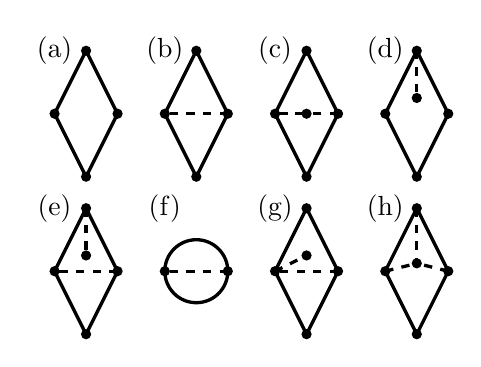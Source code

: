 \begin{tikzpicture}[scale=0.4]
    \newcommand*{\defcoords}{
        \coordinate (p0) at (1, 0){};
        \coordinate (p1) at (0, 2){};
        \coordinate (p2) at (-1, 0){};
        \coordinate (p3) at (0, -2){};

        \begin{scope}[very thick]
            \draw (p0) -- (p1) -- (p2) -- (p3) -- cycle;
            \foreach \p in {p0, p1, p2, p3} {
                \filldraw (\p) circle (3pt);
            }
        \end{scope}

    }

    \begin{scope}[very thick]
        \defcoords
        \node[] at (-1, 2) {(a)};
    \end{scope}

    \begin{scope}[very thick, shift={(3.5, 0)}]
        \defcoords
        \node[] at (-1, 2) {(b)};
        \draw[dashed] (p0) -- (p2);
    \end{scope}

    \begin{scope}[very thick, shift={(7.0, 0)}]
        \defcoords
        \node[] at (-1, 2) {(c)};
        \coordinate (p4) at (0, 0){};
        \filldraw (p4) circle (3pt);
        \draw[dashed] (p0) -- (p2) -- (p4);
    \end{scope}

    \begin{scope}[very thick, shift={(10.5, 0)}]
        \defcoords
        \node[] at (-1, 2) {(d)};
        \coordinate (p4) at (0, 0.5){};
        \filldraw (p4) circle (3pt);
        \draw[dashed] (p1) -- (p4);
    \end{scope}

    \begin{scope}[very thick, shift={(0, -5)}]
        \node[] at (-1, 2) {(e)};
        \defcoords
        \draw[dashed] (p0) -- (p2);
        \coordinate (p4) at (0, 0.5){};
        \filldraw (p4) circle (3pt);
        \draw[dashed] (p1) -- (p4);
    \end{scope}

    \begin{scope}[very thick, shift={(3.5, -5)}]
        \node[] at (-1, 2) {(f)};
        \coordinate (p0) at (0, 0){};
        \coordinate (p1) at (1, 0){};
        \coordinate (p2) at (-1, 0){};
        \filldraw (p1) circle (3pt);
        \filldraw (p2) circle (3pt);
        \draw[dashed] (p1) -- (p2);
        \draw[fill=none](p0) circle (1.0) {};
    \end{scope}

    \begin{scope}[very thick, shift={(7.0, -5)}]
        \defcoords
        \node[] at (-1, 2) {(g)};
        \draw[dashed] (p0) -- (p2);
        \coordinate (p4) at (0, 0.5){};
        \filldraw (p4) circle (3pt);
        \draw[dashed] (p2) -- (p4);
    \end{scope}

    \begin{scope}[very thick, shift={(10.5, -5)}]
        \defcoords
        \node[] at (-1, 2) {(h)};
        \coordinate (p4) at (0, 0.25){};
        \filldraw (p4) circle (3pt);
        \draw [dashed] (p0) -- (p4);
        \draw [dashed] (p1) -- (p4);
        \draw [dashed] (p2) -- (p4);
    \end{scope}

\end{tikzpicture}
